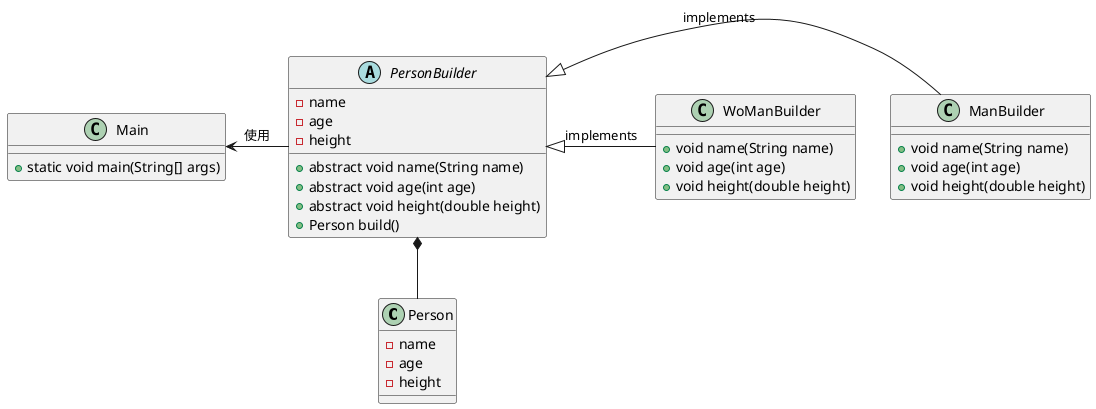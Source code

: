 @startuml

together {
    class Person {
        - name
        - age
        -height
    }

    abstract class PersonBuilder {
        - name
        - age
        -height
        + abstract void name(String name)
        + abstract void age(int age)
        + abstract void height(double height)
        + Person build()
    }
}

together {

    class ManBuilder {
        + void name(String name)
        + void age(int age)
        + void height(double height)
    }

    class WoManBuilder {
        + void name(String name)
        + void age(int age)
        + void height(double height)
    }

}

class Main {
    + static void main(String[] args)
}

Main <- PersonBuilder : 使用

ManBuilder -|> PersonBuilder : implements
WoManBuilder -|> PersonBuilder : implements

PersonBuilder *-- Person

@enduml